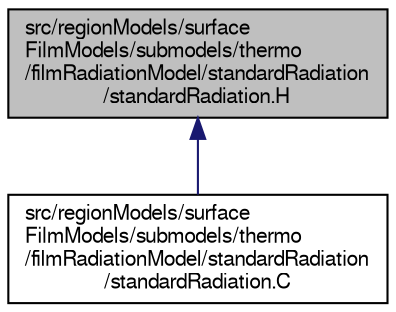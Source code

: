 digraph "src/regionModels/surfaceFilmModels/submodels/thermo/filmRadiationModel/standardRadiation/standardRadiation.H"
{
  bgcolor="transparent";
  edge [fontname="FreeSans",fontsize="10",labelfontname="FreeSans",labelfontsize="10"];
  node [fontname="FreeSans",fontsize="10",shape=record];
  Node333 [label="src/regionModels/surface\lFilmModels/submodels/thermo\l/filmRadiationModel/standardRadiation\l/standardRadiation.H",height=0.2,width=0.4,color="black", fillcolor="grey75", style="filled", fontcolor="black"];
  Node333 -> Node334 [dir="back",color="midnightblue",fontsize="10",style="solid",fontname="FreeSans"];
  Node334 [label="src/regionModels/surface\lFilmModels/submodels/thermo\l/filmRadiationModel/standardRadiation\l/standardRadiation.C",height=0.2,width=0.4,color="black",URL="$a14318.html"];
}
